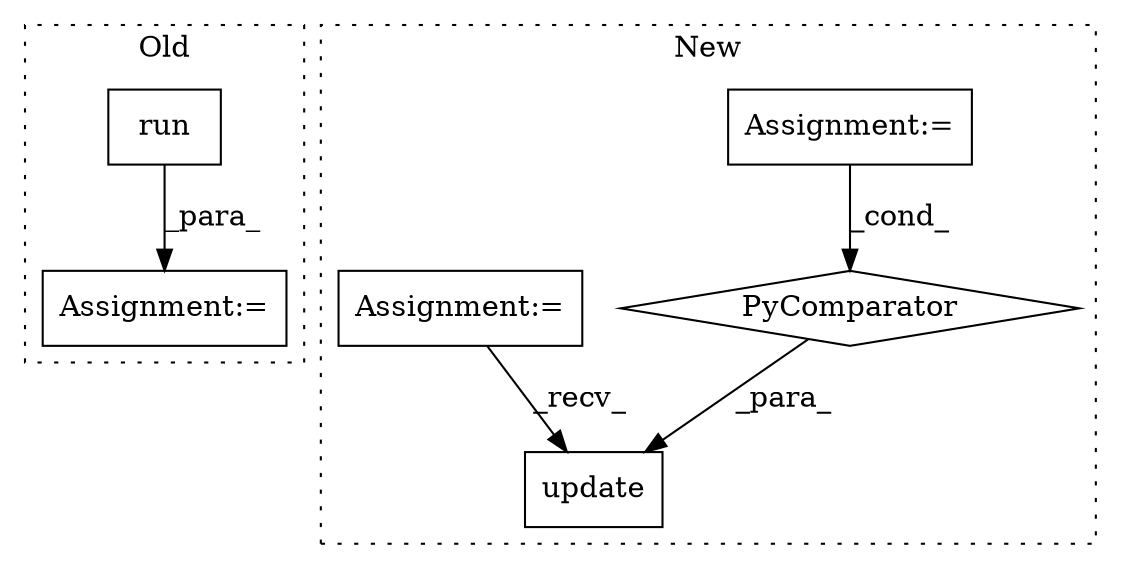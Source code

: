 digraph G {
subgraph cluster0 {
1 [label="run" a="32" s="1229,1371" l="4,1" shape="box"];
6 [label="Assignment:=" a="7" s="1214" l="2" shape="box"];
label = "Old";
style="dotted";
}
subgraph cluster1 {
2 [label="update" a="32" s="1538,1748" l="18,-5" shape="box"];
3 [label="Assignment:=" a="7" s="1666" l="74" shape="box"];
4 [label="PyComparator" a="113" s="1666" l="74" shape="diamond"];
5 [label="Assignment:=" a="7" s="1414" l="1" shape="box"];
label = "New";
style="dotted";
}
1 -> 6 [label="_para_"];
3 -> 4 [label="_cond_"];
4 -> 2 [label="_para_"];
5 -> 2 [label="_recv_"];
}
